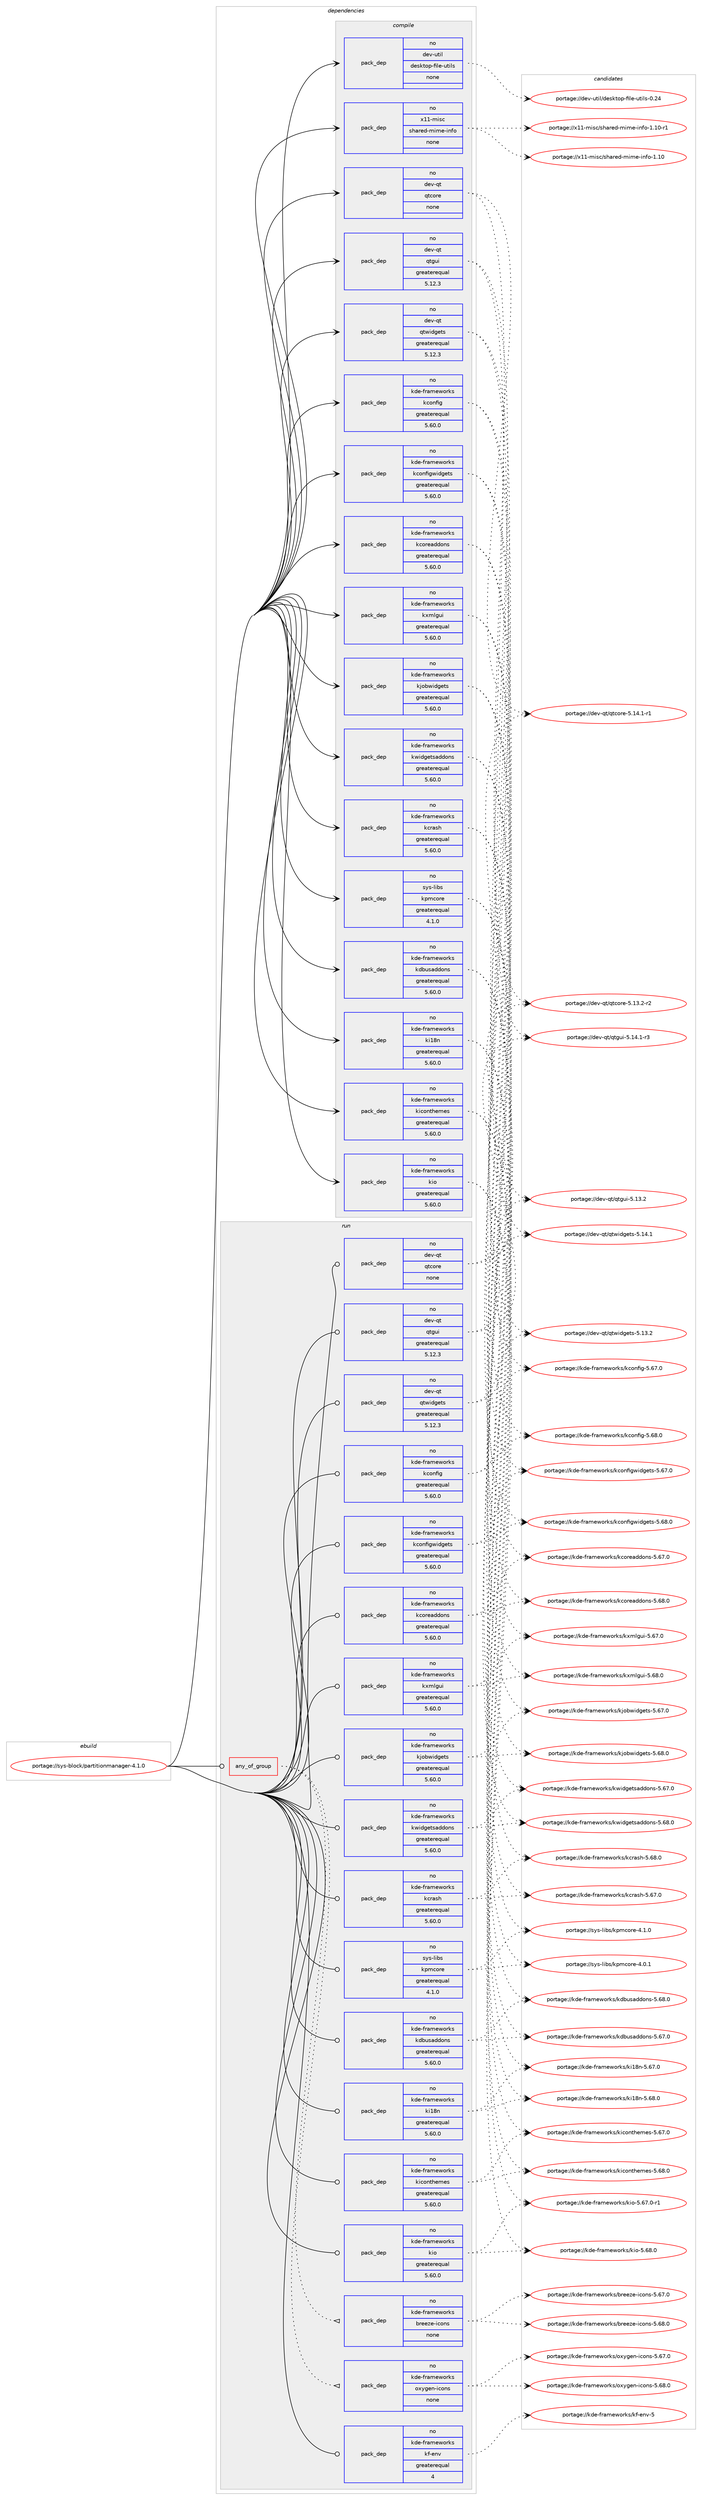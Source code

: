 digraph prolog {

# *************
# Graph options
# *************

newrank=true;
concentrate=true;
compound=true;
graph [rankdir=LR,fontname=Helvetica,fontsize=10,ranksep=1.5];#, ranksep=2.5, nodesep=0.2];
edge  [arrowhead=vee];
node  [fontname=Helvetica,fontsize=10];

# **********
# The ebuild
# **********

subgraph cluster_leftcol {
color=gray;
rank=same;
label=<<i>ebuild</i>>;
id [label="portage://sys-block/partitionmanager-4.1.0", color=red, width=4, href="../sys-block/partitionmanager-4.1.0.svg"];
}

# ****************
# The dependencies
# ****************

subgraph cluster_midcol {
color=gray;
label=<<i>dependencies</i>>;
subgraph cluster_compile {
fillcolor="#eeeeee";
style=filled;
label=<<i>compile</i>>;
subgraph pack9569 {
dependency11777 [label=<<TABLE BORDER="0" CELLBORDER="1" CELLSPACING="0" CELLPADDING="4" WIDTH="220"><TR><TD ROWSPAN="6" CELLPADDING="30">pack_dep</TD></TR><TR><TD WIDTH="110">no</TD></TR><TR><TD>dev-qt</TD></TR><TR><TD>qtcore</TD></TR><TR><TD>none</TD></TR><TR><TD></TD></TR></TABLE>>, shape=none, color=blue];
}
id:e -> dependency11777:w [weight=20,style="solid",arrowhead="vee"];
subgraph pack9570 {
dependency11778 [label=<<TABLE BORDER="0" CELLBORDER="1" CELLSPACING="0" CELLPADDING="4" WIDTH="220"><TR><TD ROWSPAN="6" CELLPADDING="30">pack_dep</TD></TR><TR><TD WIDTH="110">no</TD></TR><TR><TD>dev-qt</TD></TR><TR><TD>qtgui</TD></TR><TR><TD>greaterequal</TD></TR><TR><TD>5.12.3</TD></TR></TABLE>>, shape=none, color=blue];
}
id:e -> dependency11778:w [weight=20,style="solid",arrowhead="vee"];
subgraph pack9571 {
dependency11779 [label=<<TABLE BORDER="0" CELLBORDER="1" CELLSPACING="0" CELLPADDING="4" WIDTH="220"><TR><TD ROWSPAN="6" CELLPADDING="30">pack_dep</TD></TR><TR><TD WIDTH="110">no</TD></TR><TR><TD>dev-qt</TD></TR><TR><TD>qtwidgets</TD></TR><TR><TD>greaterequal</TD></TR><TR><TD>5.12.3</TD></TR></TABLE>>, shape=none, color=blue];
}
id:e -> dependency11779:w [weight=20,style="solid",arrowhead="vee"];
subgraph pack9572 {
dependency11780 [label=<<TABLE BORDER="0" CELLBORDER="1" CELLSPACING="0" CELLPADDING="4" WIDTH="220"><TR><TD ROWSPAN="6" CELLPADDING="30">pack_dep</TD></TR><TR><TD WIDTH="110">no</TD></TR><TR><TD>dev-util</TD></TR><TR><TD>desktop-file-utils</TD></TR><TR><TD>none</TD></TR><TR><TD></TD></TR></TABLE>>, shape=none, color=blue];
}
id:e -> dependency11780:w [weight=20,style="solid",arrowhead="vee"];
subgraph pack9573 {
dependency11781 [label=<<TABLE BORDER="0" CELLBORDER="1" CELLSPACING="0" CELLPADDING="4" WIDTH="220"><TR><TD ROWSPAN="6" CELLPADDING="30">pack_dep</TD></TR><TR><TD WIDTH="110">no</TD></TR><TR><TD>kde-frameworks</TD></TR><TR><TD>kconfig</TD></TR><TR><TD>greaterequal</TD></TR><TR><TD>5.60.0</TD></TR></TABLE>>, shape=none, color=blue];
}
id:e -> dependency11781:w [weight=20,style="solid",arrowhead="vee"];
subgraph pack9574 {
dependency11782 [label=<<TABLE BORDER="0" CELLBORDER="1" CELLSPACING="0" CELLPADDING="4" WIDTH="220"><TR><TD ROWSPAN="6" CELLPADDING="30">pack_dep</TD></TR><TR><TD WIDTH="110">no</TD></TR><TR><TD>kde-frameworks</TD></TR><TR><TD>kconfigwidgets</TD></TR><TR><TD>greaterequal</TD></TR><TR><TD>5.60.0</TD></TR></TABLE>>, shape=none, color=blue];
}
id:e -> dependency11782:w [weight=20,style="solid",arrowhead="vee"];
subgraph pack9575 {
dependency11783 [label=<<TABLE BORDER="0" CELLBORDER="1" CELLSPACING="0" CELLPADDING="4" WIDTH="220"><TR><TD ROWSPAN="6" CELLPADDING="30">pack_dep</TD></TR><TR><TD WIDTH="110">no</TD></TR><TR><TD>kde-frameworks</TD></TR><TR><TD>kcoreaddons</TD></TR><TR><TD>greaterequal</TD></TR><TR><TD>5.60.0</TD></TR></TABLE>>, shape=none, color=blue];
}
id:e -> dependency11783:w [weight=20,style="solid",arrowhead="vee"];
subgraph pack9576 {
dependency11784 [label=<<TABLE BORDER="0" CELLBORDER="1" CELLSPACING="0" CELLPADDING="4" WIDTH="220"><TR><TD ROWSPAN="6" CELLPADDING="30">pack_dep</TD></TR><TR><TD WIDTH="110">no</TD></TR><TR><TD>kde-frameworks</TD></TR><TR><TD>kcrash</TD></TR><TR><TD>greaterequal</TD></TR><TR><TD>5.60.0</TD></TR></TABLE>>, shape=none, color=blue];
}
id:e -> dependency11784:w [weight=20,style="solid",arrowhead="vee"];
subgraph pack9577 {
dependency11785 [label=<<TABLE BORDER="0" CELLBORDER="1" CELLSPACING="0" CELLPADDING="4" WIDTH="220"><TR><TD ROWSPAN="6" CELLPADDING="30">pack_dep</TD></TR><TR><TD WIDTH="110">no</TD></TR><TR><TD>kde-frameworks</TD></TR><TR><TD>kdbusaddons</TD></TR><TR><TD>greaterequal</TD></TR><TR><TD>5.60.0</TD></TR></TABLE>>, shape=none, color=blue];
}
id:e -> dependency11785:w [weight=20,style="solid",arrowhead="vee"];
subgraph pack9578 {
dependency11786 [label=<<TABLE BORDER="0" CELLBORDER="1" CELLSPACING="0" CELLPADDING="4" WIDTH="220"><TR><TD ROWSPAN="6" CELLPADDING="30">pack_dep</TD></TR><TR><TD WIDTH="110">no</TD></TR><TR><TD>kde-frameworks</TD></TR><TR><TD>ki18n</TD></TR><TR><TD>greaterequal</TD></TR><TR><TD>5.60.0</TD></TR></TABLE>>, shape=none, color=blue];
}
id:e -> dependency11786:w [weight=20,style="solid",arrowhead="vee"];
subgraph pack9579 {
dependency11787 [label=<<TABLE BORDER="0" CELLBORDER="1" CELLSPACING="0" CELLPADDING="4" WIDTH="220"><TR><TD ROWSPAN="6" CELLPADDING="30">pack_dep</TD></TR><TR><TD WIDTH="110">no</TD></TR><TR><TD>kde-frameworks</TD></TR><TR><TD>kiconthemes</TD></TR><TR><TD>greaterequal</TD></TR><TR><TD>5.60.0</TD></TR></TABLE>>, shape=none, color=blue];
}
id:e -> dependency11787:w [weight=20,style="solid",arrowhead="vee"];
subgraph pack9580 {
dependency11788 [label=<<TABLE BORDER="0" CELLBORDER="1" CELLSPACING="0" CELLPADDING="4" WIDTH="220"><TR><TD ROWSPAN="6" CELLPADDING="30">pack_dep</TD></TR><TR><TD WIDTH="110">no</TD></TR><TR><TD>kde-frameworks</TD></TR><TR><TD>kio</TD></TR><TR><TD>greaterequal</TD></TR><TR><TD>5.60.0</TD></TR></TABLE>>, shape=none, color=blue];
}
id:e -> dependency11788:w [weight=20,style="solid",arrowhead="vee"];
subgraph pack9581 {
dependency11789 [label=<<TABLE BORDER="0" CELLBORDER="1" CELLSPACING="0" CELLPADDING="4" WIDTH="220"><TR><TD ROWSPAN="6" CELLPADDING="30">pack_dep</TD></TR><TR><TD WIDTH="110">no</TD></TR><TR><TD>kde-frameworks</TD></TR><TR><TD>kjobwidgets</TD></TR><TR><TD>greaterequal</TD></TR><TR><TD>5.60.0</TD></TR></TABLE>>, shape=none, color=blue];
}
id:e -> dependency11789:w [weight=20,style="solid",arrowhead="vee"];
subgraph pack9582 {
dependency11790 [label=<<TABLE BORDER="0" CELLBORDER="1" CELLSPACING="0" CELLPADDING="4" WIDTH="220"><TR><TD ROWSPAN="6" CELLPADDING="30">pack_dep</TD></TR><TR><TD WIDTH="110">no</TD></TR><TR><TD>kde-frameworks</TD></TR><TR><TD>kwidgetsaddons</TD></TR><TR><TD>greaterequal</TD></TR><TR><TD>5.60.0</TD></TR></TABLE>>, shape=none, color=blue];
}
id:e -> dependency11790:w [weight=20,style="solid",arrowhead="vee"];
subgraph pack9583 {
dependency11791 [label=<<TABLE BORDER="0" CELLBORDER="1" CELLSPACING="0" CELLPADDING="4" WIDTH="220"><TR><TD ROWSPAN="6" CELLPADDING="30">pack_dep</TD></TR><TR><TD WIDTH="110">no</TD></TR><TR><TD>kde-frameworks</TD></TR><TR><TD>kxmlgui</TD></TR><TR><TD>greaterequal</TD></TR><TR><TD>5.60.0</TD></TR></TABLE>>, shape=none, color=blue];
}
id:e -> dependency11791:w [weight=20,style="solid",arrowhead="vee"];
subgraph pack9584 {
dependency11792 [label=<<TABLE BORDER="0" CELLBORDER="1" CELLSPACING="0" CELLPADDING="4" WIDTH="220"><TR><TD ROWSPAN="6" CELLPADDING="30">pack_dep</TD></TR><TR><TD WIDTH="110">no</TD></TR><TR><TD>sys-libs</TD></TR><TR><TD>kpmcore</TD></TR><TR><TD>greaterequal</TD></TR><TR><TD>4.1.0</TD></TR></TABLE>>, shape=none, color=blue];
}
id:e -> dependency11792:w [weight=20,style="solid",arrowhead="vee"];
subgraph pack9585 {
dependency11793 [label=<<TABLE BORDER="0" CELLBORDER="1" CELLSPACING="0" CELLPADDING="4" WIDTH="220"><TR><TD ROWSPAN="6" CELLPADDING="30">pack_dep</TD></TR><TR><TD WIDTH="110">no</TD></TR><TR><TD>x11-misc</TD></TR><TR><TD>shared-mime-info</TD></TR><TR><TD>none</TD></TR><TR><TD></TD></TR></TABLE>>, shape=none, color=blue];
}
id:e -> dependency11793:w [weight=20,style="solid",arrowhead="vee"];
}
subgraph cluster_compileandrun {
fillcolor="#eeeeee";
style=filled;
label=<<i>compile and run</i>>;
}
subgraph cluster_run {
fillcolor="#eeeeee";
style=filled;
label=<<i>run</i>>;
subgraph any297 {
dependency11794 [label=<<TABLE BORDER="0" CELLBORDER="1" CELLSPACING="0" CELLPADDING="4"><TR><TD CELLPADDING="10">any_of_group</TD></TR></TABLE>>, shape=none, color=red];subgraph pack9586 {
dependency11795 [label=<<TABLE BORDER="0" CELLBORDER="1" CELLSPACING="0" CELLPADDING="4" WIDTH="220"><TR><TD ROWSPAN="6" CELLPADDING="30">pack_dep</TD></TR><TR><TD WIDTH="110">no</TD></TR><TR><TD>kde-frameworks</TD></TR><TR><TD>breeze-icons</TD></TR><TR><TD>none</TD></TR><TR><TD></TD></TR></TABLE>>, shape=none, color=blue];
}
dependency11794:e -> dependency11795:w [weight=20,style="dotted",arrowhead="oinv"];
subgraph pack9587 {
dependency11796 [label=<<TABLE BORDER="0" CELLBORDER="1" CELLSPACING="0" CELLPADDING="4" WIDTH="220"><TR><TD ROWSPAN="6" CELLPADDING="30">pack_dep</TD></TR><TR><TD WIDTH="110">no</TD></TR><TR><TD>kde-frameworks</TD></TR><TR><TD>oxygen-icons</TD></TR><TR><TD>none</TD></TR><TR><TD></TD></TR></TABLE>>, shape=none, color=blue];
}
dependency11794:e -> dependency11796:w [weight=20,style="dotted",arrowhead="oinv"];
}
id:e -> dependency11794:w [weight=20,style="solid",arrowhead="odot"];
subgraph pack9588 {
dependency11797 [label=<<TABLE BORDER="0" CELLBORDER="1" CELLSPACING="0" CELLPADDING="4" WIDTH="220"><TR><TD ROWSPAN="6" CELLPADDING="30">pack_dep</TD></TR><TR><TD WIDTH="110">no</TD></TR><TR><TD>dev-qt</TD></TR><TR><TD>qtcore</TD></TR><TR><TD>none</TD></TR><TR><TD></TD></TR></TABLE>>, shape=none, color=blue];
}
id:e -> dependency11797:w [weight=20,style="solid",arrowhead="odot"];
subgraph pack9589 {
dependency11798 [label=<<TABLE BORDER="0" CELLBORDER="1" CELLSPACING="0" CELLPADDING="4" WIDTH="220"><TR><TD ROWSPAN="6" CELLPADDING="30">pack_dep</TD></TR><TR><TD WIDTH="110">no</TD></TR><TR><TD>dev-qt</TD></TR><TR><TD>qtgui</TD></TR><TR><TD>greaterequal</TD></TR><TR><TD>5.12.3</TD></TR></TABLE>>, shape=none, color=blue];
}
id:e -> dependency11798:w [weight=20,style="solid",arrowhead="odot"];
subgraph pack9590 {
dependency11799 [label=<<TABLE BORDER="0" CELLBORDER="1" CELLSPACING="0" CELLPADDING="4" WIDTH="220"><TR><TD ROWSPAN="6" CELLPADDING="30">pack_dep</TD></TR><TR><TD WIDTH="110">no</TD></TR><TR><TD>dev-qt</TD></TR><TR><TD>qtwidgets</TD></TR><TR><TD>greaterequal</TD></TR><TR><TD>5.12.3</TD></TR></TABLE>>, shape=none, color=blue];
}
id:e -> dependency11799:w [weight=20,style="solid",arrowhead="odot"];
subgraph pack9591 {
dependency11800 [label=<<TABLE BORDER="0" CELLBORDER="1" CELLSPACING="0" CELLPADDING="4" WIDTH="220"><TR><TD ROWSPAN="6" CELLPADDING="30">pack_dep</TD></TR><TR><TD WIDTH="110">no</TD></TR><TR><TD>kde-frameworks</TD></TR><TR><TD>kconfig</TD></TR><TR><TD>greaterequal</TD></TR><TR><TD>5.60.0</TD></TR></TABLE>>, shape=none, color=blue];
}
id:e -> dependency11800:w [weight=20,style="solid",arrowhead="odot"];
subgraph pack9592 {
dependency11801 [label=<<TABLE BORDER="0" CELLBORDER="1" CELLSPACING="0" CELLPADDING="4" WIDTH="220"><TR><TD ROWSPAN="6" CELLPADDING="30">pack_dep</TD></TR><TR><TD WIDTH="110">no</TD></TR><TR><TD>kde-frameworks</TD></TR><TR><TD>kconfigwidgets</TD></TR><TR><TD>greaterequal</TD></TR><TR><TD>5.60.0</TD></TR></TABLE>>, shape=none, color=blue];
}
id:e -> dependency11801:w [weight=20,style="solid",arrowhead="odot"];
subgraph pack9593 {
dependency11802 [label=<<TABLE BORDER="0" CELLBORDER="1" CELLSPACING="0" CELLPADDING="4" WIDTH="220"><TR><TD ROWSPAN="6" CELLPADDING="30">pack_dep</TD></TR><TR><TD WIDTH="110">no</TD></TR><TR><TD>kde-frameworks</TD></TR><TR><TD>kcoreaddons</TD></TR><TR><TD>greaterequal</TD></TR><TR><TD>5.60.0</TD></TR></TABLE>>, shape=none, color=blue];
}
id:e -> dependency11802:w [weight=20,style="solid",arrowhead="odot"];
subgraph pack9594 {
dependency11803 [label=<<TABLE BORDER="0" CELLBORDER="1" CELLSPACING="0" CELLPADDING="4" WIDTH="220"><TR><TD ROWSPAN="6" CELLPADDING="30">pack_dep</TD></TR><TR><TD WIDTH="110">no</TD></TR><TR><TD>kde-frameworks</TD></TR><TR><TD>kcrash</TD></TR><TR><TD>greaterequal</TD></TR><TR><TD>5.60.0</TD></TR></TABLE>>, shape=none, color=blue];
}
id:e -> dependency11803:w [weight=20,style="solid",arrowhead="odot"];
subgraph pack9595 {
dependency11804 [label=<<TABLE BORDER="0" CELLBORDER="1" CELLSPACING="0" CELLPADDING="4" WIDTH="220"><TR><TD ROWSPAN="6" CELLPADDING="30">pack_dep</TD></TR><TR><TD WIDTH="110">no</TD></TR><TR><TD>kde-frameworks</TD></TR><TR><TD>kdbusaddons</TD></TR><TR><TD>greaterequal</TD></TR><TR><TD>5.60.0</TD></TR></TABLE>>, shape=none, color=blue];
}
id:e -> dependency11804:w [weight=20,style="solid",arrowhead="odot"];
subgraph pack9596 {
dependency11805 [label=<<TABLE BORDER="0" CELLBORDER="1" CELLSPACING="0" CELLPADDING="4" WIDTH="220"><TR><TD ROWSPAN="6" CELLPADDING="30">pack_dep</TD></TR><TR><TD WIDTH="110">no</TD></TR><TR><TD>kde-frameworks</TD></TR><TR><TD>kf-env</TD></TR><TR><TD>greaterequal</TD></TR><TR><TD>4</TD></TR></TABLE>>, shape=none, color=blue];
}
id:e -> dependency11805:w [weight=20,style="solid",arrowhead="odot"];
subgraph pack9597 {
dependency11806 [label=<<TABLE BORDER="0" CELLBORDER="1" CELLSPACING="0" CELLPADDING="4" WIDTH="220"><TR><TD ROWSPAN="6" CELLPADDING="30">pack_dep</TD></TR><TR><TD WIDTH="110">no</TD></TR><TR><TD>kde-frameworks</TD></TR><TR><TD>ki18n</TD></TR><TR><TD>greaterequal</TD></TR><TR><TD>5.60.0</TD></TR></TABLE>>, shape=none, color=blue];
}
id:e -> dependency11806:w [weight=20,style="solid",arrowhead="odot"];
subgraph pack9598 {
dependency11807 [label=<<TABLE BORDER="0" CELLBORDER="1" CELLSPACING="0" CELLPADDING="4" WIDTH="220"><TR><TD ROWSPAN="6" CELLPADDING="30">pack_dep</TD></TR><TR><TD WIDTH="110">no</TD></TR><TR><TD>kde-frameworks</TD></TR><TR><TD>kiconthemes</TD></TR><TR><TD>greaterequal</TD></TR><TR><TD>5.60.0</TD></TR></TABLE>>, shape=none, color=blue];
}
id:e -> dependency11807:w [weight=20,style="solid",arrowhead="odot"];
subgraph pack9599 {
dependency11808 [label=<<TABLE BORDER="0" CELLBORDER="1" CELLSPACING="0" CELLPADDING="4" WIDTH="220"><TR><TD ROWSPAN="6" CELLPADDING="30">pack_dep</TD></TR><TR><TD WIDTH="110">no</TD></TR><TR><TD>kde-frameworks</TD></TR><TR><TD>kio</TD></TR><TR><TD>greaterequal</TD></TR><TR><TD>5.60.0</TD></TR></TABLE>>, shape=none, color=blue];
}
id:e -> dependency11808:w [weight=20,style="solid",arrowhead="odot"];
subgraph pack9600 {
dependency11809 [label=<<TABLE BORDER="0" CELLBORDER="1" CELLSPACING="0" CELLPADDING="4" WIDTH="220"><TR><TD ROWSPAN="6" CELLPADDING="30">pack_dep</TD></TR><TR><TD WIDTH="110">no</TD></TR><TR><TD>kde-frameworks</TD></TR><TR><TD>kjobwidgets</TD></TR><TR><TD>greaterequal</TD></TR><TR><TD>5.60.0</TD></TR></TABLE>>, shape=none, color=blue];
}
id:e -> dependency11809:w [weight=20,style="solid",arrowhead="odot"];
subgraph pack9601 {
dependency11810 [label=<<TABLE BORDER="0" CELLBORDER="1" CELLSPACING="0" CELLPADDING="4" WIDTH="220"><TR><TD ROWSPAN="6" CELLPADDING="30">pack_dep</TD></TR><TR><TD WIDTH="110">no</TD></TR><TR><TD>kde-frameworks</TD></TR><TR><TD>kwidgetsaddons</TD></TR><TR><TD>greaterequal</TD></TR><TR><TD>5.60.0</TD></TR></TABLE>>, shape=none, color=blue];
}
id:e -> dependency11810:w [weight=20,style="solid",arrowhead="odot"];
subgraph pack9602 {
dependency11811 [label=<<TABLE BORDER="0" CELLBORDER="1" CELLSPACING="0" CELLPADDING="4" WIDTH="220"><TR><TD ROWSPAN="6" CELLPADDING="30">pack_dep</TD></TR><TR><TD WIDTH="110">no</TD></TR><TR><TD>kde-frameworks</TD></TR><TR><TD>kxmlgui</TD></TR><TR><TD>greaterequal</TD></TR><TR><TD>5.60.0</TD></TR></TABLE>>, shape=none, color=blue];
}
id:e -> dependency11811:w [weight=20,style="solid",arrowhead="odot"];
subgraph pack9603 {
dependency11812 [label=<<TABLE BORDER="0" CELLBORDER="1" CELLSPACING="0" CELLPADDING="4" WIDTH="220"><TR><TD ROWSPAN="6" CELLPADDING="30">pack_dep</TD></TR><TR><TD WIDTH="110">no</TD></TR><TR><TD>sys-libs</TD></TR><TR><TD>kpmcore</TD></TR><TR><TD>greaterequal</TD></TR><TR><TD>4.1.0</TD></TR></TABLE>>, shape=none, color=blue];
}
id:e -> dependency11812:w [weight=20,style="solid",arrowhead="odot"];
}
}

# **************
# The candidates
# **************

subgraph cluster_choices {
rank=same;
color=gray;
label=<<i>candidates</i>>;

subgraph choice9569 {
color=black;
nodesep=1;
choice100101118451131164711311699111114101455346495246494511449 [label="portage://dev-qt/qtcore-5.14.1-r1", color=red, width=4,href="../dev-qt/qtcore-5.14.1-r1.svg"];
choice100101118451131164711311699111114101455346495146504511450 [label="portage://dev-qt/qtcore-5.13.2-r2", color=red, width=4,href="../dev-qt/qtcore-5.13.2-r2.svg"];
dependency11777:e -> choice100101118451131164711311699111114101455346495246494511449:w [style=dotted,weight="100"];
dependency11777:e -> choice100101118451131164711311699111114101455346495146504511450:w [style=dotted,weight="100"];
}
subgraph choice9570 {
color=black;
nodesep=1;
choice1001011184511311647113116103117105455346495246494511451 [label="portage://dev-qt/qtgui-5.14.1-r3", color=red, width=4,href="../dev-qt/qtgui-5.14.1-r3.svg"];
choice100101118451131164711311610311710545534649514650 [label="portage://dev-qt/qtgui-5.13.2", color=red, width=4,href="../dev-qt/qtgui-5.13.2.svg"];
dependency11778:e -> choice1001011184511311647113116103117105455346495246494511451:w [style=dotted,weight="100"];
dependency11778:e -> choice100101118451131164711311610311710545534649514650:w [style=dotted,weight="100"];
}
subgraph choice9571 {
color=black;
nodesep=1;
choice100101118451131164711311611910510010310111611545534649524649 [label="portage://dev-qt/qtwidgets-5.14.1", color=red, width=4,href="../dev-qt/qtwidgets-5.14.1.svg"];
choice100101118451131164711311611910510010310111611545534649514650 [label="portage://dev-qt/qtwidgets-5.13.2", color=red, width=4,href="../dev-qt/qtwidgets-5.13.2.svg"];
dependency11779:e -> choice100101118451131164711311611910510010310111611545534649524649:w [style=dotted,weight="100"];
dependency11779:e -> choice100101118451131164711311611910510010310111611545534649514650:w [style=dotted,weight="100"];
}
subgraph choice9572 {
color=black;
nodesep=1;
choice100101118451171161051084710010111510711611111245102105108101451171161051081154548465052 [label="portage://dev-util/desktop-file-utils-0.24", color=red, width=4,href="../dev-util/desktop-file-utils-0.24.svg"];
dependency11780:e -> choice100101118451171161051084710010111510711611111245102105108101451171161051081154548465052:w [style=dotted,weight="100"];
}
subgraph choice9573 {
color=black;
nodesep=1;
choice1071001014510211497109101119111114107115471079911111010210510345534654564648 [label="portage://kde-frameworks/kconfig-5.68.0", color=red, width=4,href="../kde-frameworks/kconfig-5.68.0.svg"];
choice1071001014510211497109101119111114107115471079911111010210510345534654554648 [label="portage://kde-frameworks/kconfig-5.67.0", color=red, width=4,href="../kde-frameworks/kconfig-5.67.0.svg"];
dependency11781:e -> choice1071001014510211497109101119111114107115471079911111010210510345534654564648:w [style=dotted,weight="100"];
dependency11781:e -> choice1071001014510211497109101119111114107115471079911111010210510345534654554648:w [style=dotted,weight="100"];
}
subgraph choice9574 {
color=black;
nodesep=1;
choice1071001014510211497109101119111114107115471079911111010210510311910510010310111611545534654564648 [label="portage://kde-frameworks/kconfigwidgets-5.68.0", color=red, width=4,href="../kde-frameworks/kconfigwidgets-5.68.0.svg"];
choice1071001014510211497109101119111114107115471079911111010210510311910510010310111611545534654554648 [label="portage://kde-frameworks/kconfigwidgets-5.67.0", color=red, width=4,href="../kde-frameworks/kconfigwidgets-5.67.0.svg"];
dependency11782:e -> choice1071001014510211497109101119111114107115471079911111010210510311910510010310111611545534654564648:w [style=dotted,weight="100"];
dependency11782:e -> choice1071001014510211497109101119111114107115471079911111010210510311910510010310111611545534654554648:w [style=dotted,weight="100"];
}
subgraph choice9575 {
color=black;
nodesep=1;
choice107100101451021149710910111911111410711547107991111141019710010011111011545534654564648 [label="portage://kde-frameworks/kcoreaddons-5.68.0", color=red, width=4,href="../kde-frameworks/kcoreaddons-5.68.0.svg"];
choice107100101451021149710910111911111410711547107991111141019710010011111011545534654554648 [label="portage://kde-frameworks/kcoreaddons-5.67.0", color=red, width=4,href="../kde-frameworks/kcoreaddons-5.67.0.svg"];
dependency11783:e -> choice107100101451021149710910111911111410711547107991111141019710010011111011545534654564648:w [style=dotted,weight="100"];
dependency11783:e -> choice107100101451021149710910111911111410711547107991111141019710010011111011545534654554648:w [style=dotted,weight="100"];
}
subgraph choice9576 {
color=black;
nodesep=1;
choice107100101451021149710910111911111410711547107991149711510445534654564648 [label="portage://kde-frameworks/kcrash-5.68.0", color=red, width=4,href="../kde-frameworks/kcrash-5.68.0.svg"];
choice107100101451021149710910111911111410711547107991149711510445534654554648 [label="portage://kde-frameworks/kcrash-5.67.0", color=red, width=4,href="../kde-frameworks/kcrash-5.67.0.svg"];
dependency11784:e -> choice107100101451021149710910111911111410711547107991149711510445534654564648:w [style=dotted,weight="100"];
dependency11784:e -> choice107100101451021149710910111911111410711547107991149711510445534654554648:w [style=dotted,weight="100"];
}
subgraph choice9577 {
color=black;
nodesep=1;
choice107100101451021149710910111911111410711547107100981171159710010011111011545534654564648 [label="portage://kde-frameworks/kdbusaddons-5.68.0", color=red, width=4,href="../kde-frameworks/kdbusaddons-5.68.0.svg"];
choice107100101451021149710910111911111410711547107100981171159710010011111011545534654554648 [label="portage://kde-frameworks/kdbusaddons-5.67.0", color=red, width=4,href="../kde-frameworks/kdbusaddons-5.67.0.svg"];
dependency11785:e -> choice107100101451021149710910111911111410711547107100981171159710010011111011545534654564648:w [style=dotted,weight="100"];
dependency11785:e -> choice107100101451021149710910111911111410711547107100981171159710010011111011545534654554648:w [style=dotted,weight="100"];
}
subgraph choice9578 {
color=black;
nodesep=1;
choice107100101451021149710910111911111410711547107105495611045534654564648 [label="portage://kde-frameworks/ki18n-5.68.0", color=red, width=4,href="../kde-frameworks/ki18n-5.68.0.svg"];
choice107100101451021149710910111911111410711547107105495611045534654554648 [label="portage://kde-frameworks/ki18n-5.67.0", color=red, width=4,href="../kde-frameworks/ki18n-5.67.0.svg"];
dependency11786:e -> choice107100101451021149710910111911111410711547107105495611045534654564648:w [style=dotted,weight="100"];
dependency11786:e -> choice107100101451021149710910111911111410711547107105495611045534654554648:w [style=dotted,weight="100"];
}
subgraph choice9579 {
color=black;
nodesep=1;
choice1071001014510211497109101119111114107115471071059911111011610410110910111545534654564648 [label="portage://kde-frameworks/kiconthemes-5.68.0", color=red, width=4,href="../kde-frameworks/kiconthemes-5.68.0.svg"];
choice1071001014510211497109101119111114107115471071059911111011610410110910111545534654554648 [label="portage://kde-frameworks/kiconthemes-5.67.0", color=red, width=4,href="../kde-frameworks/kiconthemes-5.67.0.svg"];
dependency11787:e -> choice1071001014510211497109101119111114107115471071059911111011610410110910111545534654564648:w [style=dotted,weight="100"];
dependency11787:e -> choice1071001014510211497109101119111114107115471071059911111011610410110910111545534654554648:w [style=dotted,weight="100"];
}
subgraph choice9580 {
color=black;
nodesep=1;
choice10710010145102114971091011191111141071154710710511145534654564648 [label="portage://kde-frameworks/kio-5.68.0", color=red, width=4,href="../kde-frameworks/kio-5.68.0.svg"];
choice107100101451021149710910111911111410711547107105111455346545546484511449 [label="portage://kde-frameworks/kio-5.67.0-r1", color=red, width=4,href="../kde-frameworks/kio-5.67.0-r1.svg"];
dependency11788:e -> choice10710010145102114971091011191111141071154710710511145534654564648:w [style=dotted,weight="100"];
dependency11788:e -> choice107100101451021149710910111911111410711547107105111455346545546484511449:w [style=dotted,weight="100"];
}
subgraph choice9581 {
color=black;
nodesep=1;
choice1071001014510211497109101119111114107115471071061119811910510010310111611545534654564648 [label="portage://kde-frameworks/kjobwidgets-5.68.0", color=red, width=4,href="../kde-frameworks/kjobwidgets-5.68.0.svg"];
choice1071001014510211497109101119111114107115471071061119811910510010310111611545534654554648 [label="portage://kde-frameworks/kjobwidgets-5.67.0", color=red, width=4,href="../kde-frameworks/kjobwidgets-5.67.0.svg"];
dependency11789:e -> choice1071001014510211497109101119111114107115471071061119811910510010310111611545534654564648:w [style=dotted,weight="100"];
dependency11789:e -> choice1071001014510211497109101119111114107115471071061119811910510010310111611545534654554648:w [style=dotted,weight="100"];
}
subgraph choice9582 {
color=black;
nodesep=1;
choice1071001014510211497109101119111114107115471071191051001031011161159710010011111011545534654564648 [label="portage://kde-frameworks/kwidgetsaddons-5.68.0", color=red, width=4,href="../kde-frameworks/kwidgetsaddons-5.68.0.svg"];
choice1071001014510211497109101119111114107115471071191051001031011161159710010011111011545534654554648 [label="portage://kde-frameworks/kwidgetsaddons-5.67.0", color=red, width=4,href="../kde-frameworks/kwidgetsaddons-5.67.0.svg"];
dependency11790:e -> choice1071001014510211497109101119111114107115471071191051001031011161159710010011111011545534654564648:w [style=dotted,weight="100"];
dependency11790:e -> choice1071001014510211497109101119111114107115471071191051001031011161159710010011111011545534654554648:w [style=dotted,weight="100"];
}
subgraph choice9583 {
color=black;
nodesep=1;
choice10710010145102114971091011191111141071154710712010910810311710545534654564648 [label="portage://kde-frameworks/kxmlgui-5.68.0", color=red, width=4,href="../kde-frameworks/kxmlgui-5.68.0.svg"];
choice10710010145102114971091011191111141071154710712010910810311710545534654554648 [label="portage://kde-frameworks/kxmlgui-5.67.0", color=red, width=4,href="../kde-frameworks/kxmlgui-5.67.0.svg"];
dependency11791:e -> choice10710010145102114971091011191111141071154710712010910810311710545534654564648:w [style=dotted,weight="100"];
dependency11791:e -> choice10710010145102114971091011191111141071154710712010910810311710545534654554648:w [style=dotted,weight="100"];
}
subgraph choice9584 {
color=black;
nodesep=1;
choice11512111545108105981154710711210999111114101455246494648 [label="portage://sys-libs/kpmcore-4.1.0", color=red, width=4,href="../sys-libs/kpmcore-4.1.0.svg"];
choice11512111545108105981154710711210999111114101455246484649 [label="portage://sys-libs/kpmcore-4.0.1", color=red, width=4,href="../sys-libs/kpmcore-4.0.1.svg"];
dependency11792:e -> choice11512111545108105981154710711210999111114101455246494648:w [style=dotted,weight="100"];
dependency11792:e -> choice11512111545108105981154710711210999111114101455246484649:w [style=dotted,weight="100"];
}
subgraph choice9585 {
color=black;
nodesep=1;
choice120494945109105115994711510497114101100451091051091014510511010211145494649484511449 [label="portage://x11-misc/shared-mime-info-1.10-r1", color=red, width=4,href="../x11-misc/shared-mime-info-1.10-r1.svg"];
choice12049494510910511599471151049711410110045109105109101451051101021114549464948 [label="portage://x11-misc/shared-mime-info-1.10", color=red, width=4,href="../x11-misc/shared-mime-info-1.10.svg"];
dependency11793:e -> choice120494945109105115994711510497114101100451091051091014510511010211145494649484511449:w [style=dotted,weight="100"];
dependency11793:e -> choice12049494510910511599471151049711410110045109105109101451051101021114549464948:w [style=dotted,weight="100"];
}
subgraph choice9586 {
color=black;
nodesep=1;
choice10710010145102114971091011191111141071154798114101101122101451059911111011545534654564648 [label="portage://kde-frameworks/breeze-icons-5.68.0", color=red, width=4,href="../kde-frameworks/breeze-icons-5.68.0.svg"];
choice10710010145102114971091011191111141071154798114101101122101451059911111011545534654554648 [label="portage://kde-frameworks/breeze-icons-5.67.0", color=red, width=4,href="../kde-frameworks/breeze-icons-5.67.0.svg"];
dependency11795:e -> choice10710010145102114971091011191111141071154798114101101122101451059911111011545534654564648:w [style=dotted,weight="100"];
dependency11795:e -> choice10710010145102114971091011191111141071154798114101101122101451059911111011545534654554648:w [style=dotted,weight="100"];
}
subgraph choice9587 {
color=black;
nodesep=1;
choice107100101451021149710910111911111410711547111120121103101110451059911111011545534654564648 [label="portage://kde-frameworks/oxygen-icons-5.68.0", color=red, width=4,href="../kde-frameworks/oxygen-icons-5.68.0.svg"];
choice107100101451021149710910111911111410711547111120121103101110451059911111011545534654554648 [label="portage://kde-frameworks/oxygen-icons-5.67.0", color=red, width=4,href="../kde-frameworks/oxygen-icons-5.67.0.svg"];
dependency11796:e -> choice107100101451021149710910111911111410711547111120121103101110451059911111011545534654564648:w [style=dotted,weight="100"];
dependency11796:e -> choice107100101451021149710910111911111410711547111120121103101110451059911111011545534654554648:w [style=dotted,weight="100"];
}
subgraph choice9588 {
color=black;
nodesep=1;
choice100101118451131164711311699111114101455346495246494511449 [label="portage://dev-qt/qtcore-5.14.1-r1", color=red, width=4,href="../dev-qt/qtcore-5.14.1-r1.svg"];
choice100101118451131164711311699111114101455346495146504511450 [label="portage://dev-qt/qtcore-5.13.2-r2", color=red, width=4,href="../dev-qt/qtcore-5.13.2-r2.svg"];
dependency11797:e -> choice100101118451131164711311699111114101455346495246494511449:w [style=dotted,weight="100"];
dependency11797:e -> choice100101118451131164711311699111114101455346495146504511450:w [style=dotted,weight="100"];
}
subgraph choice9589 {
color=black;
nodesep=1;
choice1001011184511311647113116103117105455346495246494511451 [label="portage://dev-qt/qtgui-5.14.1-r3", color=red, width=4,href="../dev-qt/qtgui-5.14.1-r3.svg"];
choice100101118451131164711311610311710545534649514650 [label="portage://dev-qt/qtgui-5.13.2", color=red, width=4,href="../dev-qt/qtgui-5.13.2.svg"];
dependency11798:e -> choice1001011184511311647113116103117105455346495246494511451:w [style=dotted,weight="100"];
dependency11798:e -> choice100101118451131164711311610311710545534649514650:w [style=dotted,weight="100"];
}
subgraph choice9590 {
color=black;
nodesep=1;
choice100101118451131164711311611910510010310111611545534649524649 [label="portage://dev-qt/qtwidgets-5.14.1", color=red, width=4,href="../dev-qt/qtwidgets-5.14.1.svg"];
choice100101118451131164711311611910510010310111611545534649514650 [label="portage://dev-qt/qtwidgets-5.13.2", color=red, width=4,href="../dev-qt/qtwidgets-5.13.2.svg"];
dependency11799:e -> choice100101118451131164711311611910510010310111611545534649524649:w [style=dotted,weight="100"];
dependency11799:e -> choice100101118451131164711311611910510010310111611545534649514650:w [style=dotted,weight="100"];
}
subgraph choice9591 {
color=black;
nodesep=1;
choice1071001014510211497109101119111114107115471079911111010210510345534654564648 [label="portage://kde-frameworks/kconfig-5.68.0", color=red, width=4,href="../kde-frameworks/kconfig-5.68.0.svg"];
choice1071001014510211497109101119111114107115471079911111010210510345534654554648 [label="portage://kde-frameworks/kconfig-5.67.0", color=red, width=4,href="../kde-frameworks/kconfig-5.67.0.svg"];
dependency11800:e -> choice1071001014510211497109101119111114107115471079911111010210510345534654564648:w [style=dotted,weight="100"];
dependency11800:e -> choice1071001014510211497109101119111114107115471079911111010210510345534654554648:w [style=dotted,weight="100"];
}
subgraph choice9592 {
color=black;
nodesep=1;
choice1071001014510211497109101119111114107115471079911111010210510311910510010310111611545534654564648 [label="portage://kde-frameworks/kconfigwidgets-5.68.0", color=red, width=4,href="../kde-frameworks/kconfigwidgets-5.68.0.svg"];
choice1071001014510211497109101119111114107115471079911111010210510311910510010310111611545534654554648 [label="portage://kde-frameworks/kconfigwidgets-5.67.0", color=red, width=4,href="../kde-frameworks/kconfigwidgets-5.67.0.svg"];
dependency11801:e -> choice1071001014510211497109101119111114107115471079911111010210510311910510010310111611545534654564648:w [style=dotted,weight="100"];
dependency11801:e -> choice1071001014510211497109101119111114107115471079911111010210510311910510010310111611545534654554648:w [style=dotted,weight="100"];
}
subgraph choice9593 {
color=black;
nodesep=1;
choice107100101451021149710910111911111410711547107991111141019710010011111011545534654564648 [label="portage://kde-frameworks/kcoreaddons-5.68.0", color=red, width=4,href="../kde-frameworks/kcoreaddons-5.68.0.svg"];
choice107100101451021149710910111911111410711547107991111141019710010011111011545534654554648 [label="portage://kde-frameworks/kcoreaddons-5.67.0", color=red, width=4,href="../kde-frameworks/kcoreaddons-5.67.0.svg"];
dependency11802:e -> choice107100101451021149710910111911111410711547107991111141019710010011111011545534654564648:w [style=dotted,weight="100"];
dependency11802:e -> choice107100101451021149710910111911111410711547107991111141019710010011111011545534654554648:w [style=dotted,weight="100"];
}
subgraph choice9594 {
color=black;
nodesep=1;
choice107100101451021149710910111911111410711547107991149711510445534654564648 [label="portage://kde-frameworks/kcrash-5.68.0", color=red, width=4,href="../kde-frameworks/kcrash-5.68.0.svg"];
choice107100101451021149710910111911111410711547107991149711510445534654554648 [label="portage://kde-frameworks/kcrash-5.67.0", color=red, width=4,href="../kde-frameworks/kcrash-5.67.0.svg"];
dependency11803:e -> choice107100101451021149710910111911111410711547107991149711510445534654564648:w [style=dotted,weight="100"];
dependency11803:e -> choice107100101451021149710910111911111410711547107991149711510445534654554648:w [style=dotted,weight="100"];
}
subgraph choice9595 {
color=black;
nodesep=1;
choice107100101451021149710910111911111410711547107100981171159710010011111011545534654564648 [label="portage://kde-frameworks/kdbusaddons-5.68.0", color=red, width=4,href="../kde-frameworks/kdbusaddons-5.68.0.svg"];
choice107100101451021149710910111911111410711547107100981171159710010011111011545534654554648 [label="portage://kde-frameworks/kdbusaddons-5.67.0", color=red, width=4,href="../kde-frameworks/kdbusaddons-5.67.0.svg"];
dependency11804:e -> choice107100101451021149710910111911111410711547107100981171159710010011111011545534654564648:w [style=dotted,weight="100"];
dependency11804:e -> choice107100101451021149710910111911111410711547107100981171159710010011111011545534654554648:w [style=dotted,weight="100"];
}
subgraph choice9596 {
color=black;
nodesep=1;
choice107100101451021149710910111911111410711547107102451011101184553 [label="portage://kde-frameworks/kf-env-5", color=red, width=4,href="../kde-frameworks/kf-env-5.svg"];
dependency11805:e -> choice107100101451021149710910111911111410711547107102451011101184553:w [style=dotted,weight="100"];
}
subgraph choice9597 {
color=black;
nodesep=1;
choice107100101451021149710910111911111410711547107105495611045534654564648 [label="portage://kde-frameworks/ki18n-5.68.0", color=red, width=4,href="../kde-frameworks/ki18n-5.68.0.svg"];
choice107100101451021149710910111911111410711547107105495611045534654554648 [label="portage://kde-frameworks/ki18n-5.67.0", color=red, width=4,href="../kde-frameworks/ki18n-5.67.0.svg"];
dependency11806:e -> choice107100101451021149710910111911111410711547107105495611045534654564648:w [style=dotted,weight="100"];
dependency11806:e -> choice107100101451021149710910111911111410711547107105495611045534654554648:w [style=dotted,weight="100"];
}
subgraph choice9598 {
color=black;
nodesep=1;
choice1071001014510211497109101119111114107115471071059911111011610410110910111545534654564648 [label="portage://kde-frameworks/kiconthemes-5.68.0", color=red, width=4,href="../kde-frameworks/kiconthemes-5.68.0.svg"];
choice1071001014510211497109101119111114107115471071059911111011610410110910111545534654554648 [label="portage://kde-frameworks/kiconthemes-5.67.0", color=red, width=4,href="../kde-frameworks/kiconthemes-5.67.0.svg"];
dependency11807:e -> choice1071001014510211497109101119111114107115471071059911111011610410110910111545534654564648:w [style=dotted,weight="100"];
dependency11807:e -> choice1071001014510211497109101119111114107115471071059911111011610410110910111545534654554648:w [style=dotted,weight="100"];
}
subgraph choice9599 {
color=black;
nodesep=1;
choice10710010145102114971091011191111141071154710710511145534654564648 [label="portage://kde-frameworks/kio-5.68.0", color=red, width=4,href="../kde-frameworks/kio-5.68.0.svg"];
choice107100101451021149710910111911111410711547107105111455346545546484511449 [label="portage://kde-frameworks/kio-5.67.0-r1", color=red, width=4,href="../kde-frameworks/kio-5.67.0-r1.svg"];
dependency11808:e -> choice10710010145102114971091011191111141071154710710511145534654564648:w [style=dotted,weight="100"];
dependency11808:e -> choice107100101451021149710910111911111410711547107105111455346545546484511449:w [style=dotted,weight="100"];
}
subgraph choice9600 {
color=black;
nodesep=1;
choice1071001014510211497109101119111114107115471071061119811910510010310111611545534654564648 [label="portage://kde-frameworks/kjobwidgets-5.68.0", color=red, width=4,href="../kde-frameworks/kjobwidgets-5.68.0.svg"];
choice1071001014510211497109101119111114107115471071061119811910510010310111611545534654554648 [label="portage://kde-frameworks/kjobwidgets-5.67.0", color=red, width=4,href="../kde-frameworks/kjobwidgets-5.67.0.svg"];
dependency11809:e -> choice1071001014510211497109101119111114107115471071061119811910510010310111611545534654564648:w [style=dotted,weight="100"];
dependency11809:e -> choice1071001014510211497109101119111114107115471071061119811910510010310111611545534654554648:w [style=dotted,weight="100"];
}
subgraph choice9601 {
color=black;
nodesep=1;
choice1071001014510211497109101119111114107115471071191051001031011161159710010011111011545534654564648 [label="portage://kde-frameworks/kwidgetsaddons-5.68.0", color=red, width=4,href="../kde-frameworks/kwidgetsaddons-5.68.0.svg"];
choice1071001014510211497109101119111114107115471071191051001031011161159710010011111011545534654554648 [label="portage://kde-frameworks/kwidgetsaddons-5.67.0", color=red, width=4,href="../kde-frameworks/kwidgetsaddons-5.67.0.svg"];
dependency11810:e -> choice1071001014510211497109101119111114107115471071191051001031011161159710010011111011545534654564648:w [style=dotted,weight="100"];
dependency11810:e -> choice1071001014510211497109101119111114107115471071191051001031011161159710010011111011545534654554648:w [style=dotted,weight="100"];
}
subgraph choice9602 {
color=black;
nodesep=1;
choice10710010145102114971091011191111141071154710712010910810311710545534654564648 [label="portage://kde-frameworks/kxmlgui-5.68.0", color=red, width=4,href="../kde-frameworks/kxmlgui-5.68.0.svg"];
choice10710010145102114971091011191111141071154710712010910810311710545534654554648 [label="portage://kde-frameworks/kxmlgui-5.67.0", color=red, width=4,href="../kde-frameworks/kxmlgui-5.67.0.svg"];
dependency11811:e -> choice10710010145102114971091011191111141071154710712010910810311710545534654564648:w [style=dotted,weight="100"];
dependency11811:e -> choice10710010145102114971091011191111141071154710712010910810311710545534654554648:w [style=dotted,weight="100"];
}
subgraph choice9603 {
color=black;
nodesep=1;
choice11512111545108105981154710711210999111114101455246494648 [label="portage://sys-libs/kpmcore-4.1.0", color=red, width=4,href="../sys-libs/kpmcore-4.1.0.svg"];
choice11512111545108105981154710711210999111114101455246484649 [label="portage://sys-libs/kpmcore-4.0.1", color=red, width=4,href="../sys-libs/kpmcore-4.0.1.svg"];
dependency11812:e -> choice11512111545108105981154710711210999111114101455246494648:w [style=dotted,weight="100"];
dependency11812:e -> choice11512111545108105981154710711210999111114101455246484649:w [style=dotted,weight="100"];
}
}

}
